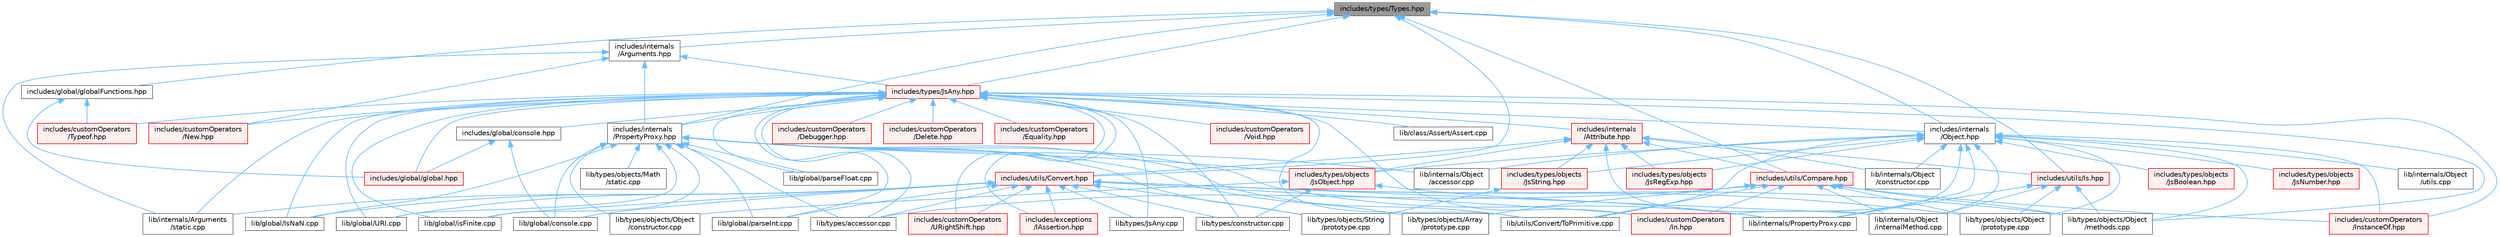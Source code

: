 digraph "includes/types/Types.hpp"
{
 // LATEX_PDF_SIZE
  bgcolor="transparent";
  edge [fontname=Helvetica,fontsize=10,labelfontname=Helvetica,labelfontsize=10];
  node [fontname=Helvetica,fontsize=10,shape=box,height=0.2,width=0.4];
  Node1 [id="Node000001",label="includes/types/Types.hpp",height=0.2,width=0.4,color="gray40", fillcolor="grey60", style="filled", fontcolor="black",tooltip=" "];
  Node1 -> Node2 [id="edge1_Node000001_Node000002",dir="back",color="steelblue1",style="solid",tooltip=" "];
  Node2 [id="Node000002",label="includes/global/globalFunctions.hpp",height=0.2,width=0.4,color="grey40", fillcolor="white", style="filled",URL="$globalFunctions_8hpp.html",tooltip=" "];
  Node2 -> Node3 [id="edge2_Node000002_Node000003",dir="back",color="steelblue1",style="solid",tooltip=" "];
  Node3 [id="Node000003",label="includes/customOperators\l/Typeof.hpp",height=0.2,width=0.4,color="red", fillcolor="#FFF0F0", style="filled",URL="$Typeof_8hpp.html",tooltip=" "];
  Node2 -> Node5 [id="edge3_Node000002_Node000005",dir="back",color="steelblue1",style="solid",tooltip=" "];
  Node5 [id="Node000005",label="includes/global/global.hpp",height=0.2,width=0.4,color="red", fillcolor="#FFF0F0", style="filled",URL="$global_8hpp.html",tooltip=" "];
  Node1 -> Node8 [id="edge4_Node000001_Node000008",dir="back",color="steelblue1",style="solid",tooltip=" "];
  Node8 [id="Node000008",label="includes/internals\l/Arguments.hpp",height=0.2,width=0.4,color="grey40", fillcolor="white", style="filled",URL="$Arguments_8hpp.html",tooltip=" "];
  Node8 -> Node9 [id="edge5_Node000008_Node000009",dir="back",color="steelblue1",style="solid",tooltip=" "];
  Node9 [id="Node000009",label="includes/customOperators\l/New.hpp",height=0.2,width=0.4,color="red", fillcolor="#FFF0F0", style="filled",URL="$New_8hpp.html",tooltip=" "];
  Node8 -> Node10 [id="edge6_Node000008_Node000010",dir="back",color="steelblue1",style="solid",tooltip=" "];
  Node10 [id="Node000010",label="includes/internals\l/PropertyProxy.hpp",height=0.2,width=0.4,color="grey40", fillcolor="white", style="filled",URL="$PropertyProxy_8hpp.html",tooltip=" "];
  Node10 -> Node11 [id="edge7_Node000010_Node000011",dir="back",color="steelblue1",style="solid",tooltip=" "];
  Node11 [id="Node000011",label="includes/types/objects\l/JsObject.hpp",height=0.2,width=0.4,color="red", fillcolor="#FFF0F0", style="filled",URL="$JsObject_8hpp.html",tooltip=" "];
  Node11 -> Node40 [id="edge8_Node000011_Node000040",dir="back",color="steelblue1",style="solid",tooltip=" "];
  Node40 [id="Node000040",label="lib/internals/PropertyProxy.cpp",height=0.2,width=0.4,color="grey40", fillcolor="white", style="filled",URL="$PropertyProxy_8cpp.html",tooltip=" "];
  Node11 -> Node41 [id="edge9_Node000011_Node000041",dir="back",color="steelblue1",style="solid",tooltip=" "];
  Node41 [id="Node000041",label="lib/types/constructor.cpp",height=0.2,width=0.4,color="grey40", fillcolor="white", style="filled",URL="$types_2constructor_8cpp.html",tooltip=" "];
  Node11 -> Node27 [id="edge10_Node000011_Node000027",dir="back",color="steelblue1",style="solid",tooltip=" "];
  Node27 [id="Node000027",label="lib/types/objects/Object\l/constructor.cpp",height=0.2,width=0.4,color="grey40", fillcolor="white", style="filled",URL="$types_2objects_2Object_2constructor_8cpp.html",tooltip=" "];
  Node10 -> Node48 [id="edge11_Node000010_Node000048",dir="back",color="steelblue1",style="solid",tooltip=" "];
  Node48 [id="Node000048",label="lib/global/IsNaN.cpp",height=0.2,width=0.4,color="grey40", fillcolor="white", style="filled",URL="$IsNaN_8cpp.html",tooltip=" "];
  Node10 -> Node49 [id="edge12_Node000010_Node000049",dir="back",color="steelblue1",style="solid",tooltip=" "];
  Node49 [id="Node000049",label="lib/global/URI.cpp",height=0.2,width=0.4,color="grey40", fillcolor="white", style="filled",URL="$URI_8cpp.html",tooltip=" "];
  Node10 -> Node50 [id="edge13_Node000010_Node000050",dir="back",color="steelblue1",style="solid",tooltip=" "];
  Node50 [id="Node000050",label="lib/global/console.cpp",height=0.2,width=0.4,color="grey40", fillcolor="white", style="filled",URL="$console_8cpp.html",tooltip=" "];
  Node10 -> Node51 [id="edge14_Node000010_Node000051",dir="back",color="steelblue1",style="solid",tooltip=" "];
  Node51 [id="Node000051",label="lib/global/isFinite.cpp",height=0.2,width=0.4,color="grey40", fillcolor="white", style="filled",URL="$isFinite_8cpp.html",tooltip=" "];
  Node10 -> Node52 [id="edge15_Node000010_Node000052",dir="back",color="steelblue1",style="solid",tooltip=" "];
  Node52 [id="Node000052",label="lib/global/parseFloat.cpp",height=0.2,width=0.4,color="grey40", fillcolor="white", style="filled",URL="$parseFloat_8cpp.html",tooltip=" "];
  Node10 -> Node53 [id="edge16_Node000010_Node000053",dir="back",color="steelblue1",style="solid",tooltip=" "];
  Node53 [id="Node000053",label="lib/global/parseInt.cpp",height=0.2,width=0.4,color="grey40", fillcolor="white", style="filled",URL="$parseInt_8cpp.html",tooltip=" "];
  Node10 -> Node54 [id="edge17_Node000010_Node000054",dir="back",color="steelblue1",style="solid",tooltip=" "];
  Node54 [id="Node000054",label="lib/internals/Object\l/accessor.cpp",height=0.2,width=0.4,color="grey40", fillcolor="white", style="filled",URL="$internals_2Object_2accessor_8cpp.html",tooltip=" "];
  Node10 -> Node40 [id="edge18_Node000010_Node000040",dir="back",color="steelblue1",style="solid",tooltip=" "];
  Node10 -> Node19 [id="edge19_Node000010_Node000019",dir="back",color="steelblue1",style="solid",tooltip=" "];
  Node19 [id="Node000019",label="lib/types/accessor.cpp",height=0.2,width=0.4,color="grey40", fillcolor="white", style="filled",URL="$types_2accessor_8cpp.html",tooltip=" "];
  Node10 -> Node38 [id="edge20_Node000010_Node000038",dir="back",color="steelblue1",style="solid",tooltip=" "];
  Node38 [id="Node000038",label="lib/types/objects/Array\l/prototype.cpp",height=0.2,width=0.4,color="grey40", fillcolor="white", style="filled",URL="$Array_2prototype_8cpp.html",tooltip=" "];
  Node10 -> Node55 [id="edge21_Node000010_Node000055",dir="back",color="steelblue1",style="solid",tooltip=" "];
  Node55 [id="Node000055",label="lib/types/objects/Math\l/static.cpp",height=0.2,width=0.4,color="grey40", fillcolor="white", style="filled",URL="$types_2objects_2Math_2static_8cpp.html",tooltip=" "];
  Node10 -> Node27 [id="edge22_Node000010_Node000027",dir="back",color="steelblue1",style="solid",tooltip=" "];
  Node10 -> Node56 [id="edge23_Node000010_Node000056",dir="back",color="steelblue1",style="solid",tooltip=" "];
  Node56 [id="Node000056",label="lib/types/objects/String\l/prototype.cpp",height=0.2,width=0.4,color="grey40", fillcolor="white", style="filled",URL="$String_2prototype_8cpp.html",tooltip=" "];
  Node10 -> Node57 [id="edge24_Node000010_Node000057",dir="back",color="steelblue1",style="solid",tooltip=" "];
  Node57 [id="Node000057",label="lib/utils/Convert/ToPrimitive.cpp",height=0.2,width=0.4,color="grey40", fillcolor="white", style="filled",URL="$ToPrimitive_8cpp.html",tooltip=" "];
  Node8 -> Node58 [id="edge25_Node000008_Node000058",dir="back",color="steelblue1",style="solid",tooltip=" "];
  Node58 [id="Node000058",label="includes/types/JsAny.hpp",height=0.2,width=0.4,color="red", fillcolor="#FFF0F0", style="filled",URL="$JsAny_8hpp.html",tooltip=" "];
  Node58 -> Node59 [id="edge26_Node000058_Node000059",dir="back",color="steelblue1",style="solid",tooltip=" "];
  Node59 [id="Node000059",label="includes/customOperators\l/Debugger.hpp",height=0.2,width=0.4,color="red", fillcolor="#FFF0F0", style="filled",URL="$Debugger_8hpp.html",tooltip=" "];
  Node58 -> Node60 [id="edge27_Node000058_Node000060",dir="back",color="steelblue1",style="solid",tooltip=" "];
  Node60 [id="Node000060",label="includes/customOperators\l/Delete.hpp",height=0.2,width=0.4,color="red", fillcolor="#FFF0F0", style="filled",URL="$Delete_8hpp.html",tooltip=" "];
  Node58 -> Node61 [id="edge28_Node000058_Node000061",dir="back",color="steelblue1",style="solid",tooltip=" "];
  Node61 [id="Node000061",label="includes/customOperators\l/Equality.hpp",height=0.2,width=0.4,color="red", fillcolor="#FFF0F0", style="filled",URL="$Equality_8hpp.html",tooltip=" "];
  Node58 -> Node62 [id="edge29_Node000058_Node000062",dir="back",color="steelblue1",style="solid",tooltip=" "];
  Node62 [id="Node000062",label="includes/customOperators\l/In.hpp",height=0.2,width=0.4,color="red", fillcolor="#FFF0F0", style="filled",URL="$In_8hpp.html",tooltip=" "];
  Node58 -> Node63 [id="edge30_Node000058_Node000063",dir="back",color="steelblue1",style="solid",tooltip=" "];
  Node63 [id="Node000063",label="includes/customOperators\l/InstanceOf.hpp",height=0.2,width=0.4,color="red", fillcolor="#FFF0F0", style="filled",URL="$InstanceOf_8hpp.html",tooltip=" "];
  Node58 -> Node9 [id="edge31_Node000058_Node000009",dir="back",color="steelblue1",style="solid",tooltip=" "];
  Node58 -> Node3 [id="edge32_Node000058_Node000003",dir="back",color="steelblue1",style="solid",tooltip=" "];
  Node58 -> Node64 [id="edge33_Node000058_Node000064",dir="back",color="steelblue1",style="solid",tooltip=" "];
  Node64 [id="Node000064",label="includes/customOperators\l/URightShift.hpp",height=0.2,width=0.4,color="red", fillcolor="#FFF0F0", style="filled",URL="$URightShift_8hpp.html",tooltip=" "];
  Node58 -> Node65 [id="edge34_Node000058_Node000065",dir="back",color="steelblue1",style="solid",tooltip=" "];
  Node65 [id="Node000065",label="includes/customOperators\l/Void.hpp",height=0.2,width=0.4,color="red", fillcolor="#FFF0F0", style="filled",URL="$Void_8hpp.html",tooltip=" "];
  Node58 -> Node66 [id="edge35_Node000058_Node000066",dir="back",color="steelblue1",style="solid",tooltip=" "];
  Node66 [id="Node000066",label="includes/exceptions\l/IAssertion.hpp",height=0.2,width=0.4,color="red", fillcolor="#FFF0F0", style="filled",URL="$IAssertion_8hpp.html",tooltip=" "];
  Node58 -> Node69 [id="edge36_Node000058_Node000069",dir="back",color="steelblue1",style="solid",tooltip=" "];
  Node69 [id="Node000069",label="includes/global/console.hpp",height=0.2,width=0.4,color="grey40", fillcolor="white", style="filled",URL="$console_8hpp.html",tooltip=" "];
  Node69 -> Node5 [id="edge37_Node000069_Node000005",dir="back",color="steelblue1",style="solid",tooltip=" "];
  Node69 -> Node50 [id="edge38_Node000069_Node000050",dir="back",color="steelblue1",style="solid",tooltip=" "];
  Node58 -> Node5 [id="edge39_Node000058_Node000005",dir="back",color="steelblue1",style="solid",tooltip=" "];
  Node58 -> Node70 [id="edge40_Node000058_Node000070",dir="back",color="steelblue1",style="solid",tooltip=" "];
  Node70 [id="Node000070",label="includes/internals\l/Attribute.hpp",height=0.2,width=0.4,color="red", fillcolor="#FFF0F0", style="filled",URL="$Attribute_8hpp.html",tooltip=" "];
  Node70 -> Node11 [id="edge41_Node000070_Node000011",dir="back",color="steelblue1",style="solid",tooltip=" "];
  Node70 -> Node71 [id="edge42_Node000070_Node000071",dir="back",color="steelblue1",style="solid",tooltip=" "];
  Node71 [id="Node000071",label="includes/types/objects\l/JsRegExp.hpp",height=0.2,width=0.4,color="red", fillcolor="#FFF0F0", style="filled",URL="$JsRegExp_8hpp.html",tooltip=" "];
  Node70 -> Node72 [id="edge43_Node000070_Node000072",dir="back",color="steelblue1",style="solid",tooltip=" "];
  Node72 [id="Node000072",label="includes/types/objects\l/JsString.hpp",height=0.2,width=0.4,color="red", fillcolor="#FFF0F0", style="filled",URL="$JsString_8hpp.html",tooltip=" "];
  Node72 -> Node56 [id="edge44_Node000072_Node000056",dir="back",color="steelblue1",style="solid",tooltip=" "];
  Node70 -> Node74 [id="edge45_Node000070_Node000074",dir="back",color="steelblue1",style="solid",tooltip=" "];
  Node74 [id="Node000074",label="includes/utils/Compare.hpp",height=0.2,width=0.4,color="red", fillcolor="#FFF0F0", style="filled",URL="$Compare_8hpp.html",tooltip=" "];
  Node74 -> Node62 [id="edge46_Node000074_Node000062",dir="back",color="steelblue1",style="solid",tooltip=" "];
  Node74 -> Node63 [id="edge47_Node000074_Node000063",dir="back",color="steelblue1",style="solid",tooltip=" "];
  Node74 -> Node75 [id="edge48_Node000074_Node000075",dir="back",color="steelblue1",style="solid",tooltip=" "];
  Node75 [id="Node000075",label="lib/internals/Object\l/internalMethod.cpp",height=0.2,width=0.4,color="grey40", fillcolor="white", style="filled",URL="$internals_2Object_2internalMethod_8cpp.html",tooltip=" "];
  Node74 -> Node19 [id="edge49_Node000074_Node000019",dir="back",color="steelblue1",style="solid",tooltip=" "];
  Node74 -> Node38 [id="edge50_Node000074_Node000038",dir="back",color="steelblue1",style="solid",tooltip=" "];
  Node74 -> Node28 [id="edge51_Node000074_Node000028",dir="back",color="steelblue1",style="solid",tooltip=" "];
  Node28 [id="Node000028",label="lib/types/objects/Object\l/methods.cpp",height=0.2,width=0.4,color="grey40", fillcolor="white", style="filled",URL="$Object_2methods_8cpp.html",tooltip=" "];
  Node74 -> Node29 [id="edge52_Node000074_Node000029",dir="back",color="steelblue1",style="solid",tooltip=" "];
  Node29 [id="Node000029",label="lib/types/objects/Object\l/prototype.cpp",height=0.2,width=0.4,color="grey40", fillcolor="white", style="filled",URL="$Object_2prototype_8cpp.html",tooltip=" "];
  Node74 -> Node57 [id="edge53_Node000074_Node000057",dir="back",color="steelblue1",style="solid",tooltip=" "];
  Node70 -> Node76 [id="edge54_Node000070_Node000076",dir="back",color="steelblue1",style="solid",tooltip=" "];
  Node76 [id="Node000076",label="includes/utils/Convert.hpp",height=0.2,width=0.4,color="red", fillcolor="#FFF0F0", style="filled",URL="$Convert_8hpp.html",tooltip=" "];
  Node76 -> Node62 [id="edge55_Node000076_Node000062",dir="back",color="steelblue1",style="solid",tooltip=" "];
  Node76 -> Node64 [id="edge56_Node000076_Node000064",dir="back",color="steelblue1",style="solid",tooltip=" "];
  Node76 -> Node66 [id="edge57_Node000076_Node000066",dir="back",color="steelblue1",style="solid",tooltip=" "];
  Node76 -> Node48 [id="edge58_Node000076_Node000048",dir="back",color="steelblue1",style="solid",tooltip=" "];
  Node76 -> Node49 [id="edge59_Node000076_Node000049",dir="back",color="steelblue1",style="solid",tooltip=" "];
  Node76 -> Node50 [id="edge60_Node000076_Node000050",dir="back",color="steelblue1",style="solid",tooltip=" "];
  Node76 -> Node51 [id="edge61_Node000076_Node000051",dir="back",color="steelblue1",style="solid",tooltip=" "];
  Node76 -> Node53 [id="edge62_Node000076_Node000053",dir="back",color="steelblue1",style="solid",tooltip=" "];
  Node76 -> Node18 [id="edge63_Node000076_Node000018",dir="back",color="steelblue1",style="solid",tooltip=" "];
  Node18 [id="Node000018",label="lib/internals/Arguments\l/static.cpp",height=0.2,width=0.4,color="grey40", fillcolor="white", style="filled",URL="$internals_2Arguments_2static_8cpp.html",tooltip=" "];
  Node76 -> Node75 [id="edge64_Node000076_Node000075",dir="back",color="steelblue1",style="solid",tooltip=" "];
  Node76 -> Node80 [id="edge65_Node000076_Node000080",dir="back",color="steelblue1",style="solid",tooltip=" "];
  Node80 [id="Node000080",label="lib/types/JsAny.cpp",height=0.2,width=0.4,color="grey40", fillcolor="white", style="filled",URL="$JsAny_8cpp.html",tooltip=" "];
  Node76 -> Node19 [id="edge66_Node000076_Node000019",dir="back",color="steelblue1",style="solid",tooltip=" "];
  Node76 -> Node41 [id="edge67_Node000076_Node000041",dir="back",color="steelblue1",style="solid",tooltip=" "];
  Node76 -> Node28 [id="edge68_Node000076_Node000028",dir="back",color="steelblue1",style="solid",tooltip=" "];
  Node76 -> Node29 [id="edge69_Node000076_Node000029",dir="back",color="steelblue1",style="solid",tooltip=" "];
  Node76 -> Node56 [id="edge70_Node000076_Node000056",dir="back",color="steelblue1",style="solid",tooltip=" "];
  Node70 -> Node113 [id="edge71_Node000070_Node000113",dir="back",color="steelblue1",style="solid",tooltip=" "];
  Node113 [id="Node000113",label="includes/utils/Is.hpp",height=0.2,width=0.4,color="red", fillcolor="#FFF0F0", style="filled",URL="$Is_8hpp.html",tooltip=" "];
  Node113 -> Node75 [id="edge72_Node000113_Node000075",dir="back",color="steelblue1",style="solid",tooltip=" "];
  Node113 -> Node40 [id="edge73_Node000113_Node000040",dir="back",color="steelblue1",style="solid",tooltip=" "];
  Node113 -> Node28 [id="edge74_Node000113_Node000028",dir="back",color="steelblue1",style="solid",tooltip=" "];
  Node113 -> Node29 [id="edge75_Node000113_Node000029",dir="back",color="steelblue1",style="solid",tooltip=" "];
  Node70 -> Node114 [id="edge76_Node000070_Node000114",dir="back",color="steelblue1",style="solid",tooltip=" "];
  Node114 [id="Node000114",label="lib/internals/Object\l/constructor.cpp",height=0.2,width=0.4,color="grey40", fillcolor="white", style="filled",URL="$internals_2Object_2constructor_8cpp.html",tooltip=" "];
  Node70 -> Node75 [id="edge77_Node000070_Node000075",dir="back",color="steelblue1",style="solid",tooltip=" "];
  Node58 -> Node115 [id="edge78_Node000058_Node000115",dir="back",color="steelblue1",style="solid",tooltip=" "];
  Node115 [id="Node000115",label="includes/internals\l/Object.hpp",height=0.2,width=0.4,color="grey40", fillcolor="white", style="filled",URL="$Object_8hpp.html",tooltip=" "];
  Node115 -> Node62 [id="edge79_Node000115_Node000062",dir="back",color="steelblue1",style="solid",tooltip=" "];
  Node115 -> Node63 [id="edge80_Node000115_Node000063",dir="back",color="steelblue1",style="solid",tooltip=" "];
  Node115 -> Node116 [id="edge81_Node000115_Node000116",dir="back",color="steelblue1",style="solid",tooltip=" "];
  Node116 [id="Node000116",label="includes/types/objects\l/JsBoolean.hpp",height=0.2,width=0.4,color="red", fillcolor="#FFF0F0", style="filled",URL="$JsBoolean_8hpp.html",tooltip=" "];
  Node115 -> Node117 [id="edge82_Node000115_Node000117",dir="back",color="steelblue1",style="solid",tooltip=" "];
  Node117 [id="Node000117",label="includes/types/objects\l/JsNumber.hpp",height=0.2,width=0.4,color="red", fillcolor="#FFF0F0", style="filled",URL="$JsNumber_8hpp.html",tooltip=" "];
  Node115 -> Node11 [id="edge83_Node000115_Node000011",dir="back",color="steelblue1",style="solid",tooltip=" "];
  Node115 -> Node71 [id="edge84_Node000115_Node000071",dir="back",color="steelblue1",style="solid",tooltip=" "];
  Node115 -> Node72 [id="edge85_Node000115_Node000072",dir="back",color="steelblue1",style="solid",tooltip=" "];
  Node115 -> Node54 [id="edge86_Node000115_Node000054",dir="back",color="steelblue1",style="solid",tooltip=" "];
  Node115 -> Node114 [id="edge87_Node000115_Node000114",dir="back",color="steelblue1",style="solid",tooltip=" "];
  Node115 -> Node75 [id="edge88_Node000115_Node000075",dir="back",color="steelblue1",style="solid",tooltip=" "];
  Node115 -> Node118 [id="edge89_Node000115_Node000118",dir="back",color="steelblue1",style="solid",tooltip=" "];
  Node118 [id="Node000118",label="lib/internals/Object\l/utils.cpp",height=0.2,width=0.4,color="grey40", fillcolor="white", style="filled",URL="$utils_8cpp.html",tooltip=" "];
  Node115 -> Node40 [id="edge90_Node000115_Node000040",dir="back",color="steelblue1",style="solid",tooltip=" "];
  Node115 -> Node28 [id="edge91_Node000115_Node000028",dir="back",color="steelblue1",style="solid",tooltip=" "];
  Node115 -> Node29 [id="edge92_Node000115_Node000029",dir="back",color="steelblue1",style="solid",tooltip=" "];
  Node115 -> Node57 [id="edge93_Node000115_Node000057",dir="back",color="steelblue1",style="solid",tooltip=" "];
  Node58 -> Node10 [id="edge94_Node000058_Node000010",dir="back",color="steelblue1",style="solid",tooltip=" "];
  Node58 -> Node7 [id="edge95_Node000058_Node000007",dir="back",color="steelblue1",style="solid",tooltip=" "];
  Node7 [id="Node000007",label="lib/class/Assert/Assert.cpp",height=0.2,width=0.4,color="grey40", fillcolor="white", style="filled",URL="$Assert_8cpp.html",tooltip=" "];
  Node58 -> Node48 [id="edge96_Node000058_Node000048",dir="back",color="steelblue1",style="solid",tooltip=" "];
  Node58 -> Node49 [id="edge97_Node000058_Node000049",dir="back",color="steelblue1",style="solid",tooltip=" "];
  Node58 -> Node51 [id="edge98_Node000058_Node000051",dir="back",color="steelblue1",style="solid",tooltip=" "];
  Node58 -> Node52 [id="edge99_Node000058_Node000052",dir="back",color="steelblue1",style="solid",tooltip=" "];
  Node58 -> Node53 [id="edge100_Node000058_Node000053",dir="back",color="steelblue1",style="solid",tooltip=" "];
  Node58 -> Node18 [id="edge101_Node000058_Node000018",dir="back",color="steelblue1",style="solid",tooltip=" "];
  Node58 -> Node80 [id="edge102_Node000058_Node000080",dir="back",color="steelblue1",style="solid",tooltip=" "];
  Node58 -> Node19 [id="edge103_Node000058_Node000019",dir="back",color="steelblue1",style="solid",tooltip=" "];
  Node58 -> Node41 [id="edge104_Node000058_Node000041",dir="back",color="steelblue1",style="solid",tooltip=" "];
  Node58 -> Node28 [id="edge105_Node000058_Node000028",dir="back",color="steelblue1",style="solid",tooltip=" "];
  Node58 -> Node57 [id="edge106_Node000058_Node000057",dir="back",color="steelblue1",style="solid",tooltip=" "];
  Node8 -> Node18 [id="edge107_Node000008_Node000018",dir="back",color="steelblue1",style="solid",tooltip=" "];
  Node1 -> Node115 [id="edge108_Node000001_Node000115",dir="back",color="steelblue1",style="solid",tooltip=" "];
  Node1 -> Node10 [id="edge109_Node000001_Node000010",dir="back",color="steelblue1",style="solid",tooltip=" "];
  Node1 -> Node58 [id="edge110_Node000001_Node000058",dir="back",color="steelblue1",style="solid",tooltip=" "];
  Node1 -> Node74 [id="edge111_Node000001_Node000074",dir="back",color="steelblue1",style="solid",tooltip=" "];
  Node1 -> Node76 [id="edge112_Node000001_Node000076",dir="back",color="steelblue1",style="solid",tooltip=" "];
  Node1 -> Node113 [id="edge113_Node000001_Node000113",dir="back",color="steelblue1",style="solid",tooltip=" "];
}
